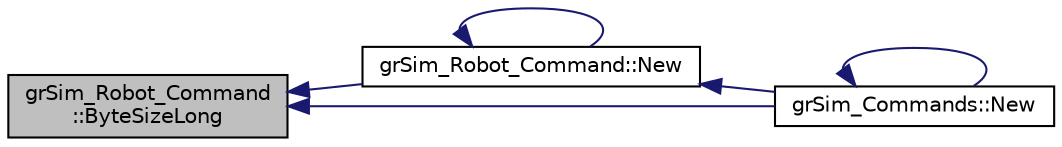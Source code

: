 digraph "grSim_Robot_Command::ByteSizeLong"
{
 // INTERACTIVE_SVG=YES
  edge [fontname="Helvetica",fontsize="10",labelfontname="Helvetica",labelfontsize="10"];
  node [fontname="Helvetica",fontsize="10",shape=record];
  rankdir="LR";
  Node1 [label="grSim_Robot_Command\l::ByteSizeLong",height=0.2,width=0.4,color="black", fillcolor="grey75", style="filled", fontcolor="black"];
  Node1 -> Node2 [dir="back",color="midnightblue",fontsize="10",style="solid",fontname="Helvetica"];
  Node2 [label="grSim_Robot_Command::New",height=0.2,width=0.4,color="black", fillcolor="white", style="filled",URL="$d1/d68/classgr_sim___robot___command.html#a76c74cbce2ec1fb5036810665baf3286"];
  Node2 -> Node2 [dir="back",color="midnightblue",fontsize="10",style="solid",fontname="Helvetica"];
  Node2 -> Node3 [dir="back",color="midnightblue",fontsize="10",style="solid",fontname="Helvetica"];
  Node3 [label="grSim_Commands::New",height=0.2,width=0.4,color="black", fillcolor="white", style="filled",URL="$d0/d13/classgr_sim___commands.html#a7cb453c060dfe17d1e950daa0dbb0b3b"];
  Node3 -> Node3 [dir="back",color="midnightblue",fontsize="10",style="solid",fontname="Helvetica"];
  Node1 -> Node3 [dir="back",color="midnightblue",fontsize="10",style="solid",fontname="Helvetica"];
}
